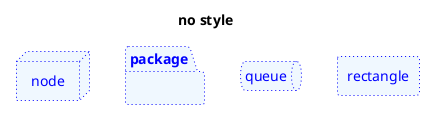 {
  "sha1": "kv7sq7faowygwssvknnycf8wj6ti6v7",
  "insertion": {
    "when": "2024-06-03T18:59:33.399Z",
    "url": "https://forum.plantuml.net/13336/inline-style-manage-dashed-dotted-nested-element-deployment?show=13540#c13540",
    "user": "plantuml@gmail.com"
  }
}
@startuml
title no style
node node #aliceblue;line:blue;line.dotted;text:blue {
}
package package #aliceblue;line:blue;line.dotted;text:blue {
}
queue queue #aliceblue;line:blue;line.dotted;text:blue {
}
rectangle rectangle #aliceblue;line:blue;line.dotted;text:blue {
}
@enduml
